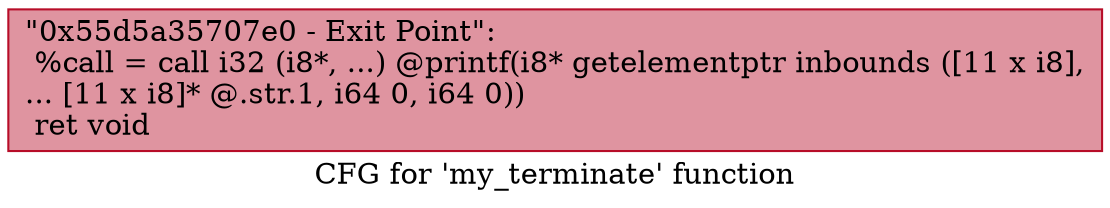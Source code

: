 digraph "CFG for 'my_terminate' function" {
	label="CFG for 'my_terminate' function";

	Node0x55d5a35707e0 [shape=record,color="#b70d28ff", style=filled, fillcolor="#b70d2870",label="{\"0x55d5a35707e0 - Exit Point\":\l  %call = call i32 (i8*, ...) @printf(i8* getelementptr inbounds ([11 x i8],\l... [11 x i8]* @.str.1, i64 0, i64 0))\l  ret void\l}"];
}
